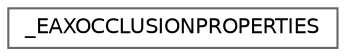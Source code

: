 digraph "Graphical Class Hierarchy"
{
 // LATEX_PDF_SIZE
  bgcolor="transparent";
  edge [fontname=Helvetica,fontsize=10,labelfontname=Helvetica,labelfontsize=10];
  node [fontname=Helvetica,fontsize=10,shape=box,height=0.2,width=0.4];
  rankdir="LR";
  Node0 [id="Node000000",label="_EAXOCCLUSIONPROPERTIES",height=0.2,width=0.4,color="grey40", fillcolor="white", style="filled",URL="$struct___e_a_x_o_c_c_l_u_s_i_o_n_p_r_o_p_e_r_t_i_e_s.html",tooltip=" "];
}
